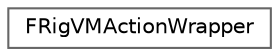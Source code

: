 digraph "Graphical Class Hierarchy"
{
 // INTERACTIVE_SVG=YES
 // LATEX_PDF_SIZE
  bgcolor="transparent";
  edge [fontname=Helvetica,fontsize=10,labelfontname=Helvetica,labelfontsize=10];
  node [fontname=Helvetica,fontsize=10,shape=box,height=0.2,width=0.4];
  rankdir="LR";
  Node0 [id="Node000000",label="FRigVMActionWrapper",height=0.2,width=0.4,color="grey40", fillcolor="white", style="filled",URL="$dc/d69/structFRigVMActionWrapper.html",tooltip="The action wrapper is used to extract an action from a serialized key."];
}
